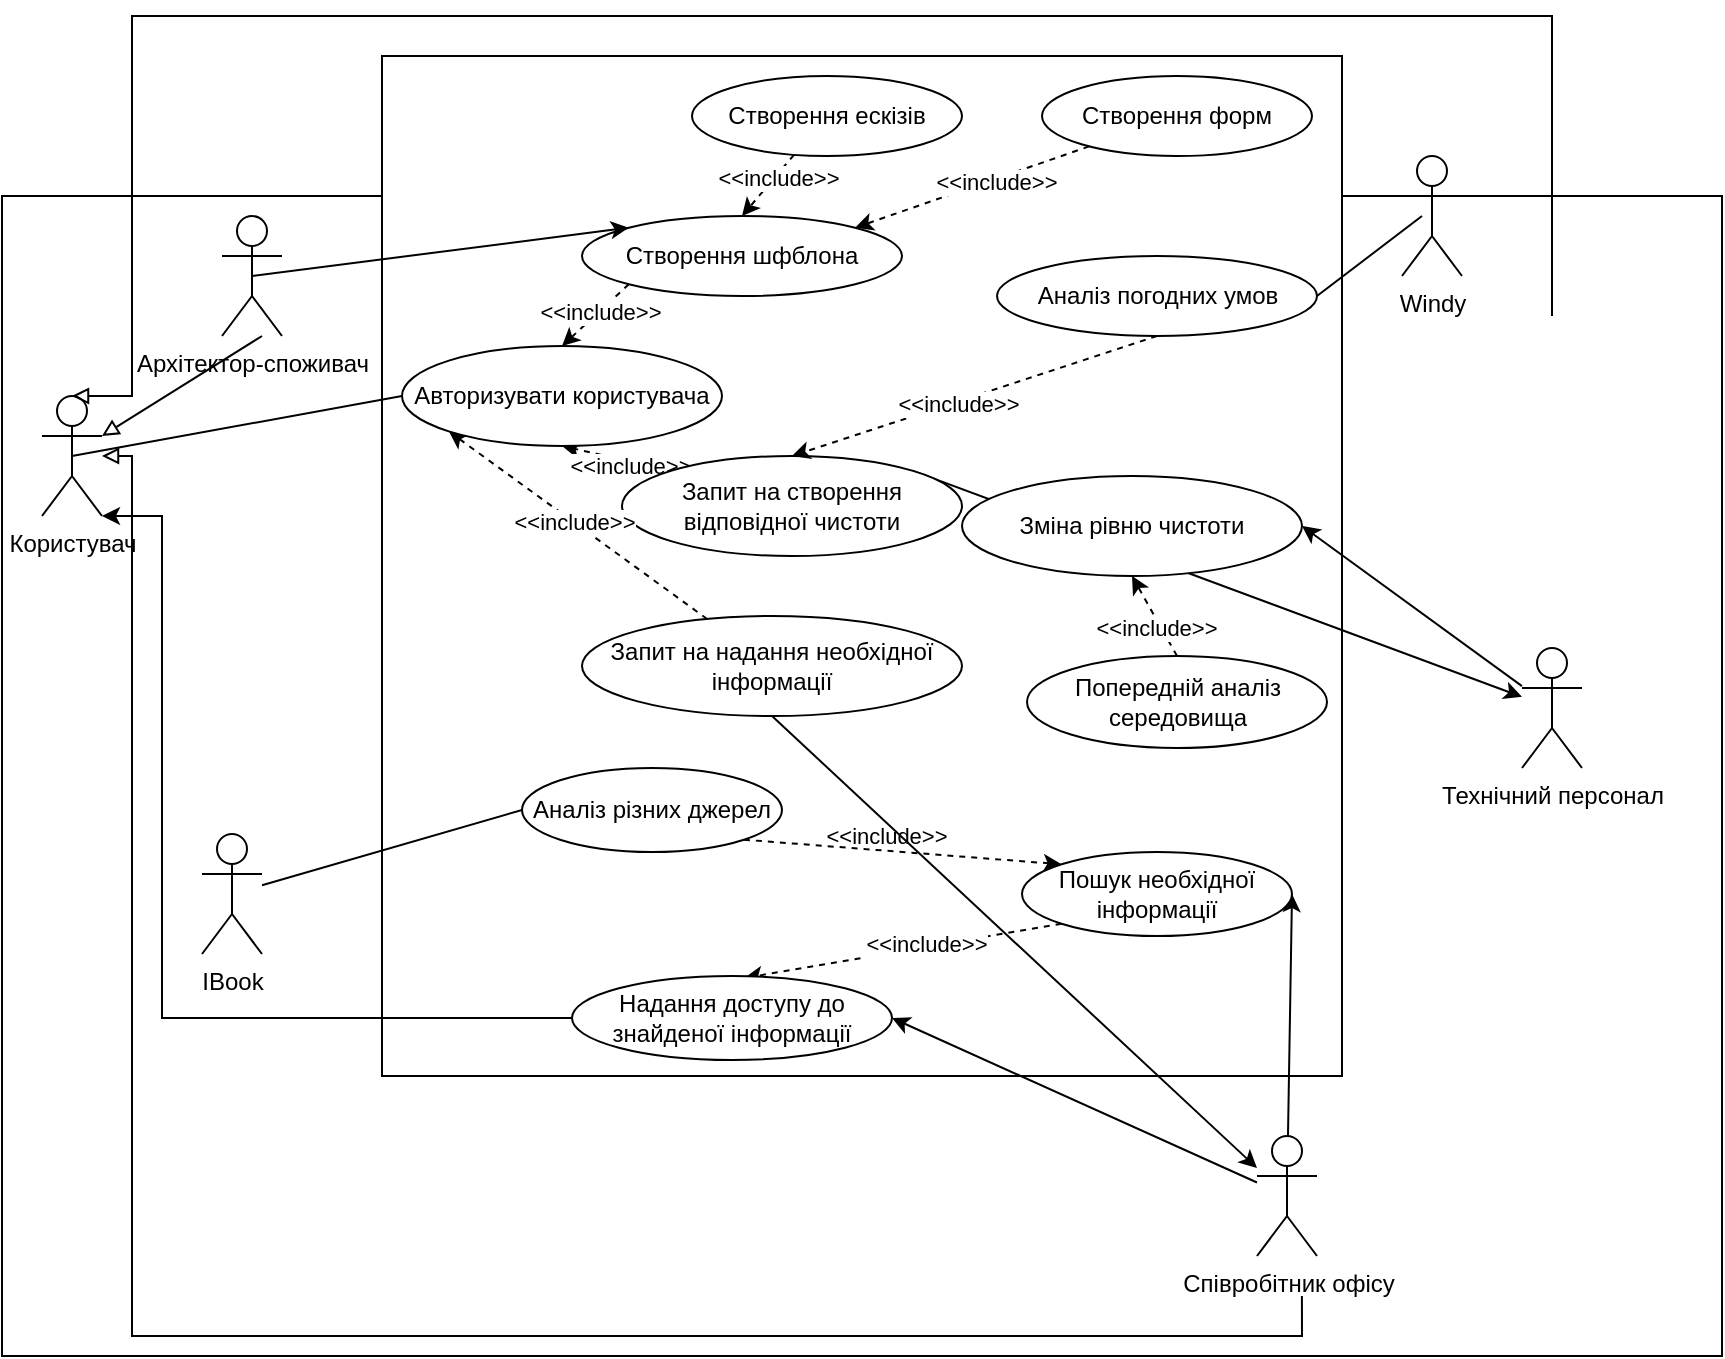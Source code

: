 <mxfile version="21.7.5" type="device">
  <diagram name="Страница — 1" id="hobWc4s-Q6fWILHCbpvD">
    <mxGraphModel dx="1323" dy="862" grid="1" gridSize="10" guides="1" tooltips="1" connect="1" arrows="1" fold="1" page="1" pageScale="1" pageWidth="1169" pageHeight="827" math="0" shadow="0">
      <root>
        <mxCell id="0" />
        <mxCell id="1" parent="0" />
        <mxCell id="bafYPbkGJhW7oxayyBe3-47" value="" style="rounded=0;whiteSpace=wrap;html=1;" parent="1" vertex="1">
          <mxGeometry x="360" y="140" width="860" height="580" as="geometry" />
        </mxCell>
        <mxCell id="bafYPbkGJhW7oxayyBe3-1" value="" style="rounded=0;whiteSpace=wrap;html=1;" parent="1" vertex="1">
          <mxGeometry x="550" y="70" width="480" height="510" as="geometry" />
        </mxCell>
        <mxCell id="naIomc_ok1_9AgCJ26Jt-9" style="rounded=0;orthogonalLoop=1;jettySize=auto;html=1;exitX=0.5;exitY=0.5;exitDx=0;exitDy=0;exitPerimeter=0;entryX=0;entryY=0.5;entryDx=0;entryDy=0;endArrow=none;endFill=0;" parent="1" source="bafYPbkGJhW7oxayyBe3-2" target="naIomc_ok1_9AgCJ26Jt-2" edge="1">
          <mxGeometry relative="1" as="geometry" />
        </mxCell>
        <mxCell id="bafYPbkGJhW7oxayyBe3-2" value="Користувач" style="shape=umlActor;verticalLabelPosition=bottom;verticalAlign=top;html=1;outlineConnect=0;" parent="1" vertex="1">
          <mxGeometry x="380" y="240" width="30" height="60" as="geometry" />
        </mxCell>
        <mxCell id="bafYPbkGJhW7oxayyBe3-24" style="rounded=0;orthogonalLoop=1;jettySize=auto;html=1;exitX=1;exitY=0;exitDx=0;exitDy=0;" parent="1" source="bafYPbkGJhW7oxayyBe3-3" target="bafYPbkGJhW7oxayyBe3-8" edge="1">
          <mxGeometry relative="1" as="geometry" />
        </mxCell>
        <mxCell id="naIomc_ok1_9AgCJ26Jt-4" style="rounded=0;orthogonalLoop=1;jettySize=auto;html=1;exitX=0;exitY=0;exitDx=0;exitDy=0;entryX=0.5;entryY=1;entryDx=0;entryDy=0;dashed=1;" parent="1" source="bafYPbkGJhW7oxayyBe3-3" target="naIomc_ok1_9AgCJ26Jt-2" edge="1">
          <mxGeometry relative="1" as="geometry" />
        </mxCell>
        <mxCell id="naIomc_ok1_9AgCJ26Jt-7" value="&amp;lt;&amp;lt;include&amp;gt;&amp;gt;" style="edgeLabel;html=1;align=center;verticalAlign=middle;resizable=0;points=[];" parent="naIomc_ok1_9AgCJ26Jt-4" vertex="1" connectable="0">
          <mxGeometry x="-0.24" y="2" relative="1" as="geometry">
            <mxPoint as="offset" />
          </mxGeometry>
        </mxCell>
        <mxCell id="bafYPbkGJhW7oxayyBe3-3" value="Запит на&amp;nbsp;створення відповідної чистоти&lt;span id=&quot;docs-internal-guid-c57abb48-7fff-8af7-19ce-6c347189a080&quot;&gt;&lt;/span&gt;" style="ellipse;whiteSpace=wrap;html=1;" parent="1" vertex="1">
          <mxGeometry x="670" y="270" width="170" height="50" as="geometry" />
        </mxCell>
        <mxCell id="bafYPbkGJhW7oxayyBe3-6" style="rounded=0;orthogonalLoop=1;jettySize=auto;html=1;exitX=0.5;exitY=1;exitDx=0;exitDy=0;entryX=0.5;entryY=0;entryDx=0;entryDy=0;dashed=1;" parent="1" source="bafYPbkGJhW7oxayyBe3-5" target="bafYPbkGJhW7oxayyBe3-3" edge="1">
          <mxGeometry relative="1" as="geometry" />
        </mxCell>
        <mxCell id="bafYPbkGJhW7oxayyBe3-7" value="&amp;lt;&amp;lt;include&amp;gt;&amp;gt;" style="edgeLabel;html=1;align=center;verticalAlign=middle;resizable=0;points=[];" parent="bafYPbkGJhW7oxayyBe3-6" vertex="1" connectable="0">
          <mxGeometry x="0.092" y="1" relative="1" as="geometry">
            <mxPoint as="offset" />
          </mxGeometry>
        </mxCell>
        <mxCell id="l3Cp5staO5JzX2C2zLCY-5" style="rounded=0;orthogonalLoop=1;jettySize=auto;html=1;exitX=1;exitY=0.5;exitDx=0;exitDy=0;endArrow=none;endFill=0;" parent="1" source="bafYPbkGJhW7oxayyBe3-5" edge="1">
          <mxGeometry relative="1" as="geometry">
            <mxPoint x="1070" y="150" as="targetPoint" />
          </mxGeometry>
        </mxCell>
        <mxCell id="bafYPbkGJhW7oxayyBe3-5" value="Аналіз погодних умов&lt;span id=&quot;docs-internal-guid-c57abb48-7fff-8af7-19ce-6c347189a080&quot;&gt;&lt;/span&gt;" style="ellipse;whiteSpace=wrap;html=1;" parent="1" vertex="1">
          <mxGeometry x="857.5" y="170" width="160" height="40" as="geometry" />
        </mxCell>
        <mxCell id="bafYPbkGJhW7oxayyBe3-22" style="rounded=0;orthogonalLoop=1;jettySize=auto;html=1;entryX=1;entryY=0.5;entryDx=0;entryDy=0;" parent="1" source="bafYPbkGJhW7oxayyBe3-8" target="bafYPbkGJhW7oxayyBe3-13" edge="1">
          <mxGeometry relative="1" as="geometry" />
        </mxCell>
        <mxCell id="8I_JXQ2oZidU9sKFQ2yN-2" style="edgeStyle=orthogonalEdgeStyle;rounded=0;orthogonalLoop=1;jettySize=auto;html=1;endArrow=block;endFill=0;entryX=0.5;entryY=0;entryDx=0;entryDy=0;entryPerimeter=0;" parent="1" target="bafYPbkGJhW7oxayyBe3-2" edge="1">
          <mxGeometry relative="1" as="geometry">
            <mxPoint x="1135" y="200" as="sourcePoint" />
            <mxPoint x="505" y="220" as="targetPoint" />
            <Array as="points">
              <mxPoint x="1135" y="50" />
              <mxPoint x="425" y="50" />
            </Array>
          </mxGeometry>
        </mxCell>
        <mxCell id="bafYPbkGJhW7oxayyBe3-8" value="Технічний персонал" style="shape=umlActor;verticalLabelPosition=bottom;verticalAlign=top;html=1;outlineConnect=0;" parent="1" vertex="1">
          <mxGeometry x="1120" y="366" width="30" height="60" as="geometry" />
        </mxCell>
        <mxCell id="bafYPbkGJhW7oxayyBe3-13" value="Зміна рівню чистоти&lt;span id=&quot;docs-internal-guid-c57abb48-7fff-8af7-19ce-6c347189a080&quot;&gt;&lt;/span&gt;" style="ellipse;whiteSpace=wrap;html=1;" parent="1" vertex="1">
          <mxGeometry x="840" y="280" width="170" height="50" as="geometry" />
        </mxCell>
        <mxCell id="bafYPbkGJhW7oxayyBe3-17" style="rounded=0;orthogonalLoop=1;jettySize=auto;html=1;exitX=0.5;exitY=0;exitDx=0;exitDy=0;entryX=0.5;entryY=1;entryDx=0;entryDy=0;dashed=1;" parent="1" source="bafYPbkGJhW7oxayyBe3-16" target="bafYPbkGJhW7oxayyBe3-13" edge="1">
          <mxGeometry relative="1" as="geometry" />
        </mxCell>
        <mxCell id="bafYPbkGJhW7oxayyBe3-18" value="&amp;lt;&amp;lt;include&amp;gt;&amp;gt;" style="edgeLabel;html=1;align=center;verticalAlign=middle;resizable=0;points=[];" parent="bafYPbkGJhW7oxayyBe3-17" vertex="1" connectable="0">
          <mxGeometry x="0.051" y="-1" relative="1" as="geometry">
            <mxPoint y="7" as="offset" />
          </mxGeometry>
        </mxCell>
        <mxCell id="bafYPbkGJhW7oxayyBe3-16" value="Попередній аналіз середовища&lt;span id=&quot;docs-internal-guid-c57abb48-7fff-8af7-19ce-6c347189a080&quot;&gt;&lt;/span&gt;" style="ellipse;whiteSpace=wrap;html=1;" parent="1" vertex="1">
          <mxGeometry x="872.5" y="370" width="150" height="46" as="geometry" />
        </mxCell>
        <mxCell id="bafYPbkGJhW7oxayyBe3-28" style="rounded=0;orthogonalLoop=1;jettySize=auto;html=1;exitX=0.5;exitY=1;exitDx=0;exitDy=0;" parent="1" source="bafYPbkGJhW7oxayyBe3-19" target="bafYPbkGJhW7oxayyBe3-26" edge="1">
          <mxGeometry relative="1" as="geometry" />
        </mxCell>
        <mxCell id="naIomc_ok1_9AgCJ26Jt-5" style="rounded=0;orthogonalLoop=1;jettySize=auto;html=1;entryX=0;entryY=1;entryDx=0;entryDy=0;dashed=1;" parent="1" source="bafYPbkGJhW7oxayyBe3-19" target="naIomc_ok1_9AgCJ26Jt-2" edge="1">
          <mxGeometry relative="1" as="geometry" />
        </mxCell>
        <mxCell id="naIomc_ok1_9AgCJ26Jt-8" value="&amp;lt;&amp;lt;include&amp;gt;&amp;gt;" style="edgeLabel;html=1;align=center;verticalAlign=middle;resizable=0;points=[];" parent="naIomc_ok1_9AgCJ26Jt-5" vertex="1" connectable="0">
          <mxGeometry x="0.041" relative="1" as="geometry">
            <mxPoint as="offset" />
          </mxGeometry>
        </mxCell>
        <mxCell id="bafYPbkGJhW7oxayyBe3-19" value="Запит на надання необхідної інформації&lt;span id=&quot;docs-internal-guid-c57abb48-7fff-8af7-19ce-6c347189a080&quot;&gt;&lt;/span&gt;" style="ellipse;whiteSpace=wrap;html=1;" parent="1" vertex="1">
          <mxGeometry x="650" y="350" width="190" height="50" as="geometry" />
        </mxCell>
        <mxCell id="bafYPbkGJhW7oxayyBe3-35" style="rounded=0;orthogonalLoop=1;jettySize=auto;html=1;entryX=1;entryY=0.5;entryDx=0;entryDy=0;" parent="1" source="bafYPbkGJhW7oxayyBe3-26" target="bafYPbkGJhW7oxayyBe3-36" edge="1">
          <mxGeometry relative="1" as="geometry" />
        </mxCell>
        <mxCell id="bafYPbkGJhW7oxayyBe3-46" style="rounded=0;orthogonalLoop=1;jettySize=auto;html=1;entryX=1;entryY=0.5;entryDx=0;entryDy=0;" parent="1" source="bafYPbkGJhW7oxayyBe3-26" target="bafYPbkGJhW7oxayyBe3-29" edge="1">
          <mxGeometry relative="1" as="geometry" />
        </mxCell>
        <mxCell id="8I_JXQ2oZidU9sKFQ2yN-1" style="edgeStyle=orthogonalEdgeStyle;rounded=0;orthogonalLoop=1;jettySize=auto;html=1;endArrow=block;endFill=0;" parent="1" edge="1" target="bafYPbkGJhW7oxayyBe3-2">
          <mxGeometry relative="1" as="geometry">
            <mxPoint x="1009.95" y="690" as="sourcePoint" />
            <mxPoint x="330" y="390" as="targetPoint" />
            <Array as="points">
              <mxPoint x="1010" y="710" />
              <mxPoint x="425" y="710" />
            </Array>
          </mxGeometry>
        </mxCell>
        <mxCell id="bafYPbkGJhW7oxayyBe3-26" value="Співробітник офісу" style="shape=umlActor;verticalLabelPosition=bottom;verticalAlign=top;html=1;outlineConnect=0;" parent="1" vertex="1">
          <mxGeometry x="987.5" y="610" width="30" height="60" as="geometry" />
        </mxCell>
        <mxCell id="bafYPbkGJhW7oxayyBe3-39" style="rounded=0;orthogonalLoop=1;jettySize=auto;html=1;exitX=0;exitY=1;exitDx=0;exitDy=0;entryX=0.539;entryY=0.024;entryDx=0;entryDy=0;entryPerimeter=0;dashed=1;" parent="1" source="bafYPbkGJhW7oxayyBe3-29" target="bafYPbkGJhW7oxayyBe3-36" edge="1">
          <mxGeometry relative="1" as="geometry" />
        </mxCell>
        <mxCell id="bafYPbkGJhW7oxayyBe3-40" value="&amp;lt;&amp;lt;include&amp;gt;&amp;gt;" style="edgeLabel;html=1;align=center;verticalAlign=middle;resizable=0;points=[];" parent="bafYPbkGJhW7oxayyBe3-39" vertex="1" connectable="0">
          <mxGeometry x="-0.329" y="-2" relative="1" as="geometry">
            <mxPoint x="-14" y="3" as="offset" />
          </mxGeometry>
        </mxCell>
        <mxCell id="bafYPbkGJhW7oxayyBe3-29" value="Пошук необхідної інформації&lt;span id=&quot;docs-internal-guid-c57abb48-7fff-8af7-19ce-6c347189a080&quot;&gt;&lt;/span&gt;" style="ellipse;whiteSpace=wrap;html=1;" parent="1" vertex="1">
          <mxGeometry x="870" y="468" width="135" height="42" as="geometry" />
        </mxCell>
        <mxCell id="bafYPbkGJhW7oxayyBe3-31" style="rounded=0;orthogonalLoop=1;jettySize=auto;html=1;exitX=1;exitY=1;exitDx=0;exitDy=0;entryX=0;entryY=0;entryDx=0;entryDy=0;dashed=1;" parent="1" source="bafYPbkGJhW7oxayyBe3-30" target="bafYPbkGJhW7oxayyBe3-29" edge="1">
          <mxGeometry relative="1" as="geometry" />
        </mxCell>
        <mxCell id="bafYPbkGJhW7oxayyBe3-34" value="&amp;lt;&amp;lt;include&amp;gt;&amp;gt;" style="edgeLabel;html=1;align=center;verticalAlign=middle;resizable=0;points=[];labelBackgroundColor=none;" parent="bafYPbkGJhW7oxayyBe3-31" vertex="1" connectable="0">
          <mxGeometry x="0.043" relative="1" as="geometry">
            <mxPoint x="-12" y="-9" as="offset" />
          </mxGeometry>
        </mxCell>
        <mxCell id="bafYPbkGJhW7oxayyBe3-30" value="Аналіз різних джерел&lt;span id=&quot;docs-internal-guid-c57abb48-7fff-8af7-19ce-6c347189a080&quot;&gt;&lt;/span&gt;" style="ellipse;whiteSpace=wrap;html=1;" parent="1" vertex="1">
          <mxGeometry x="620" y="426" width="130" height="42" as="geometry" />
        </mxCell>
        <mxCell id="bafYPbkGJhW7oxayyBe3-43" style="edgeStyle=orthogonalEdgeStyle;rounded=0;orthogonalLoop=1;jettySize=auto;html=1;exitX=0;exitY=0.5;exitDx=0;exitDy=0;entryX=1;entryY=1;entryDx=0;entryDy=0;entryPerimeter=0;" parent="1" source="bafYPbkGJhW7oxayyBe3-36" edge="1" target="bafYPbkGJhW7oxayyBe3-2">
          <mxGeometry relative="1" as="geometry">
            <mxPoint x="440" y="310" as="targetPoint" />
            <Array as="points">
              <mxPoint x="440" y="551" />
              <mxPoint x="440" y="300" />
            </Array>
          </mxGeometry>
        </mxCell>
        <mxCell id="bafYPbkGJhW7oxayyBe3-36" value="Надання доступу до знайденої інформації&lt;span id=&quot;docs-internal-guid-c57abb48-7fff-8af7-19ce-6c347189a080&quot;&gt;&lt;/span&gt;" style="ellipse;whiteSpace=wrap;html=1;" parent="1" vertex="1">
          <mxGeometry x="645" y="530" width="160" height="42" as="geometry" />
        </mxCell>
        <mxCell id="bafYPbkGJhW7oxayyBe3-38" style="rounded=0;orthogonalLoop=1;jettySize=auto;html=1;entryX=0;entryY=0.5;entryDx=0;entryDy=0;endArrow=none;endFill=0;" parent="1" source="bafYPbkGJhW7oxayyBe3-37" target="bafYPbkGJhW7oxayyBe3-30" edge="1">
          <mxGeometry relative="1" as="geometry" />
        </mxCell>
        <mxCell id="bafYPbkGJhW7oxayyBe3-37" value="IBook" style="shape=umlActor;verticalLabelPosition=bottom;verticalAlign=top;html=1;outlineConnect=0;" parent="1" vertex="1">
          <mxGeometry x="460" y="459" width="30" height="60" as="geometry" />
        </mxCell>
        <mxCell id="naIomc_ok1_9AgCJ26Jt-3" style="rounded=0;orthogonalLoop=1;jettySize=auto;html=1;exitX=0;exitY=1;exitDx=0;exitDy=0;entryX=0.5;entryY=0;entryDx=0;entryDy=0;endArrow=classic;endFill=1;dashed=1;" parent="1" source="iALMkwSSL6uoYG6ehfJ8-2" target="naIomc_ok1_9AgCJ26Jt-2" edge="1">
          <mxGeometry relative="1" as="geometry" />
        </mxCell>
        <mxCell id="naIomc_ok1_9AgCJ26Jt-6" value="&amp;lt;&amp;lt;include&amp;gt;&amp;gt;" style="edgeLabel;html=1;align=center;verticalAlign=middle;resizable=0;points=[];" parent="naIomc_ok1_9AgCJ26Jt-3" vertex="1" connectable="0">
          <mxGeometry x="-0.135" y="-1" relative="1" as="geometry">
            <mxPoint y="1" as="offset" />
          </mxGeometry>
        </mxCell>
        <mxCell id="iALMkwSSL6uoYG6ehfJ8-2" value="Створення шфблона" style="ellipse;whiteSpace=wrap;html=1;" parent="1" vertex="1">
          <mxGeometry x="650" y="150" width="160" height="40" as="geometry" />
        </mxCell>
        <mxCell id="iALMkwSSL6uoYG6ehfJ8-9" style="rounded=0;orthogonalLoop=1;jettySize=auto;html=1;entryX=1;entryY=0;entryDx=0;entryDy=0;dashed=1;" parent="1" source="iALMkwSSL6uoYG6ehfJ8-3" target="iALMkwSSL6uoYG6ehfJ8-2" edge="1">
          <mxGeometry relative="1" as="geometry" />
        </mxCell>
        <mxCell id="iALMkwSSL6uoYG6ehfJ8-10" value="&amp;lt;&amp;lt;include&amp;gt;&amp;gt;" style="edgeLabel;html=1;align=center;verticalAlign=middle;resizable=0;points=[];" parent="iALMkwSSL6uoYG6ehfJ8-9" vertex="1" connectable="0">
          <mxGeometry x="-0.196" y="1" relative="1" as="geometry">
            <mxPoint as="offset" />
          </mxGeometry>
        </mxCell>
        <mxCell id="iALMkwSSL6uoYG6ehfJ8-3" value="Створення форм&lt;span id=&quot;docs-internal-guid-c57abb48-7fff-8af7-19ce-6c347189a080&quot;&gt;&lt;/span&gt;" style="ellipse;whiteSpace=wrap;html=1;" parent="1" vertex="1">
          <mxGeometry x="880" y="80" width="135" height="40" as="geometry" />
        </mxCell>
        <mxCell id="iALMkwSSL6uoYG6ehfJ8-7" style="rounded=0;orthogonalLoop=1;jettySize=auto;html=1;entryX=0.5;entryY=0;entryDx=0;entryDy=0;dashed=1;" parent="1" source="iALMkwSSL6uoYG6ehfJ8-4" target="iALMkwSSL6uoYG6ehfJ8-2" edge="1">
          <mxGeometry relative="1" as="geometry" />
        </mxCell>
        <mxCell id="iALMkwSSL6uoYG6ehfJ8-8" value="&amp;lt;&amp;lt;include&amp;gt;&amp;gt;" style="edgeLabel;html=1;align=center;verticalAlign=middle;resizable=0;points=[];" parent="iALMkwSSL6uoYG6ehfJ8-7" vertex="1" connectable="0">
          <mxGeometry x="-0.27" y="1" relative="1" as="geometry">
            <mxPoint as="offset" />
          </mxGeometry>
        </mxCell>
        <mxCell id="iALMkwSSL6uoYG6ehfJ8-4" value="Створення ескізів&lt;span id=&quot;docs-internal-guid-c57abb48-7fff-8af7-19ce-6c347189a080&quot;&gt;&lt;/span&gt;" style="ellipse;whiteSpace=wrap;html=1;" parent="1" vertex="1">
          <mxGeometry x="705" y="80" width="135" height="40" as="geometry" />
        </mxCell>
        <mxCell id="naIomc_ok1_9AgCJ26Jt-1" style="rounded=0;orthogonalLoop=1;jettySize=auto;html=1;entryX=1;entryY=0.333;entryDx=0;entryDy=0;entryPerimeter=0;endArrow=block;endFill=0;exitX=0.667;exitY=1;exitDx=0;exitDy=0;exitPerimeter=0;" parent="1" source="l3Cp5staO5JzX2C2zLCY-1" target="bafYPbkGJhW7oxayyBe3-2" edge="1">
          <mxGeometry relative="1" as="geometry" />
        </mxCell>
        <mxCell id="naIomc_ok1_9AgCJ26Jt-10" style="rounded=0;orthogonalLoop=1;jettySize=auto;html=1;exitX=0.5;exitY=0.5;exitDx=0;exitDy=0;exitPerimeter=0;entryX=0;entryY=0;entryDx=0;entryDy=0;" parent="1" source="l3Cp5staO5JzX2C2zLCY-1" target="iALMkwSSL6uoYG6ehfJ8-2" edge="1">
          <mxGeometry relative="1" as="geometry" />
        </mxCell>
        <mxCell id="l3Cp5staO5JzX2C2zLCY-1" value="Архітектор-споживач" style="shape=umlActor;verticalLabelPosition=bottom;verticalAlign=top;html=1;outlineConnect=0;" parent="1" vertex="1">
          <mxGeometry x="470" y="150" width="30" height="60" as="geometry" />
        </mxCell>
        <mxCell id="l3Cp5staO5JzX2C2zLCY-3" value="Windy&lt;br&gt;" style="shape=umlActor;verticalLabelPosition=bottom;verticalAlign=top;html=1;outlineConnect=0;" parent="1" vertex="1">
          <mxGeometry x="1060" y="120" width="30" height="60" as="geometry" />
        </mxCell>
        <mxCell id="naIomc_ok1_9AgCJ26Jt-2" value="Авторизувати користувача" style="ellipse;whiteSpace=wrap;html=1;" parent="1" vertex="1">
          <mxGeometry x="560" y="215" width="160" height="50" as="geometry" />
        </mxCell>
      </root>
    </mxGraphModel>
  </diagram>
</mxfile>
